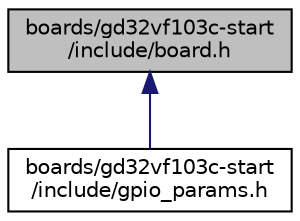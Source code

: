 digraph "boards/gd32vf103c-start/include/board.h"
{
 // LATEX_PDF_SIZE
  edge [fontname="Helvetica",fontsize="10",labelfontname="Helvetica",labelfontsize="10"];
  node [fontname="Helvetica",fontsize="10",shape=record];
  Node1 [label="boards/gd32vf103c-start\l/include/board.h",height=0.2,width=0.4,color="black", fillcolor="grey75", style="filled", fontcolor="black",tooltip="Board specific definitions for the GD32VF103C-START board."];
  Node1 -> Node2 [dir="back",color="midnightblue",fontsize="10",style="solid",fontname="Helvetica"];
  Node2 [label="boards/gd32vf103c-start\l/include/gpio_params.h",height=0.2,width=0.4,color="black", fillcolor="white", style="filled",URL="$gd32vf103c-start_2include_2gpio__params_8h.html",tooltip="Configuration of SAUL mapped GPIO pins."];
}

